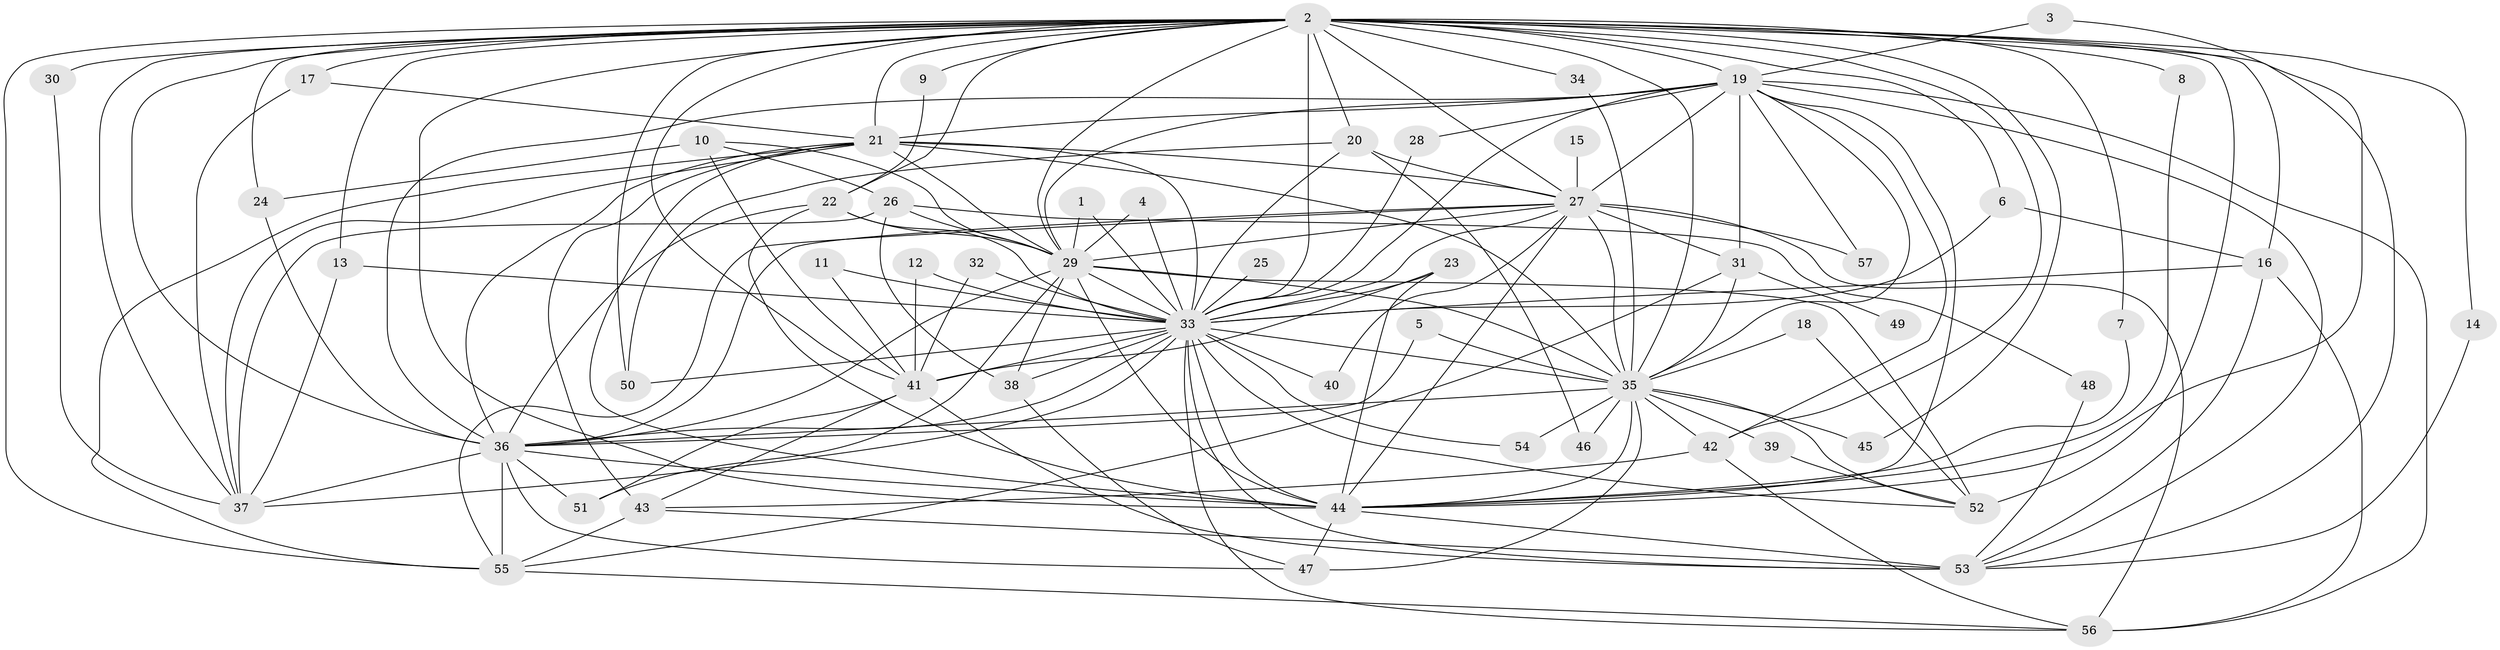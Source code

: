 // original degree distribution, {32: 0.008849557522123894, 12: 0.008849557522123894, 40: 0.008849557522123894, 21: 0.008849557522123894, 19: 0.02654867256637168, 18: 0.017699115044247787, 13: 0.008849557522123894, 3: 0.21238938053097345, 2: 0.5309734513274337, 8: 0.008849557522123894, 5: 0.035398230088495575, 10: 0.008849557522123894, 6: 0.02654867256637168, 4: 0.07964601769911504, 7: 0.008849557522123894}
// Generated by graph-tools (version 1.1) at 2025/25/03/09/25 03:25:39]
// undirected, 57 vertices, 164 edges
graph export_dot {
graph [start="1"]
  node [color=gray90,style=filled];
  1;
  2;
  3;
  4;
  5;
  6;
  7;
  8;
  9;
  10;
  11;
  12;
  13;
  14;
  15;
  16;
  17;
  18;
  19;
  20;
  21;
  22;
  23;
  24;
  25;
  26;
  27;
  28;
  29;
  30;
  31;
  32;
  33;
  34;
  35;
  36;
  37;
  38;
  39;
  40;
  41;
  42;
  43;
  44;
  45;
  46;
  47;
  48;
  49;
  50;
  51;
  52;
  53;
  54;
  55;
  56;
  57;
  1 -- 29 [weight=1.0];
  1 -- 33 [weight=1.0];
  2 -- 6 [weight=1.0];
  2 -- 7 [weight=1.0];
  2 -- 8 [weight=1.0];
  2 -- 9 [weight=1.0];
  2 -- 13 [weight=1.0];
  2 -- 14 [weight=1.0];
  2 -- 16 [weight=1.0];
  2 -- 17 [weight=1.0];
  2 -- 19 [weight=3.0];
  2 -- 20 [weight=1.0];
  2 -- 21 [weight=2.0];
  2 -- 22 [weight=1.0];
  2 -- 24 [weight=1.0];
  2 -- 27 [weight=2.0];
  2 -- 29 [weight=2.0];
  2 -- 30 [weight=1.0];
  2 -- 33 [weight=3.0];
  2 -- 34 [weight=1.0];
  2 -- 35 [weight=2.0];
  2 -- 36 [weight=2.0];
  2 -- 37 [weight=1.0];
  2 -- 41 [weight=1.0];
  2 -- 42 [weight=1.0];
  2 -- 44 [weight=3.0];
  2 -- 45 [weight=1.0];
  2 -- 50 [weight=2.0];
  2 -- 52 [weight=1.0];
  2 -- 53 [weight=1.0];
  2 -- 55 [weight=1.0];
  3 -- 19 [weight=1.0];
  3 -- 44 [weight=1.0];
  4 -- 29 [weight=1.0];
  4 -- 33 [weight=1.0];
  5 -- 35 [weight=1.0];
  5 -- 36 [weight=1.0];
  6 -- 16 [weight=1.0];
  6 -- 33 [weight=1.0];
  7 -- 44 [weight=1.0];
  8 -- 44 [weight=1.0];
  9 -- 22 [weight=1.0];
  10 -- 24 [weight=1.0];
  10 -- 26 [weight=1.0];
  10 -- 29 [weight=1.0];
  10 -- 41 [weight=1.0];
  11 -- 33 [weight=1.0];
  11 -- 41 [weight=1.0];
  12 -- 33 [weight=1.0];
  12 -- 41 [weight=1.0];
  13 -- 33 [weight=1.0];
  13 -- 37 [weight=1.0];
  14 -- 53 [weight=1.0];
  15 -- 27 [weight=1.0];
  16 -- 33 [weight=1.0];
  16 -- 53 [weight=1.0];
  16 -- 56 [weight=1.0];
  17 -- 21 [weight=1.0];
  17 -- 37 [weight=1.0];
  18 -- 35 [weight=1.0];
  18 -- 52 [weight=2.0];
  19 -- 21 [weight=1.0];
  19 -- 27 [weight=2.0];
  19 -- 28 [weight=1.0];
  19 -- 29 [weight=1.0];
  19 -- 31 [weight=1.0];
  19 -- 33 [weight=1.0];
  19 -- 35 [weight=1.0];
  19 -- 36 [weight=1.0];
  19 -- 42 [weight=1.0];
  19 -- 44 [weight=2.0];
  19 -- 53 [weight=1.0];
  19 -- 56 [weight=1.0];
  19 -- 57 [weight=1.0];
  20 -- 27 [weight=1.0];
  20 -- 33 [weight=1.0];
  20 -- 46 [weight=1.0];
  20 -- 50 [weight=1.0];
  21 -- 27 [weight=1.0];
  21 -- 29 [weight=1.0];
  21 -- 33 [weight=1.0];
  21 -- 35 [weight=1.0];
  21 -- 36 [weight=1.0];
  21 -- 37 [weight=1.0];
  21 -- 43 [weight=1.0];
  21 -- 44 [weight=1.0];
  21 -- 55 [weight=1.0];
  22 -- 29 [weight=1.0];
  22 -- 33 [weight=1.0];
  22 -- 36 [weight=1.0];
  22 -- 44 [weight=1.0];
  23 -- 33 [weight=2.0];
  23 -- 41 [weight=1.0];
  23 -- 44 [weight=1.0];
  24 -- 36 [weight=1.0];
  25 -- 33 [weight=1.0];
  26 -- 29 [weight=1.0];
  26 -- 37 [weight=1.0];
  26 -- 38 [weight=1.0];
  26 -- 48 [weight=1.0];
  27 -- 29 [weight=1.0];
  27 -- 31 [weight=1.0];
  27 -- 33 [weight=1.0];
  27 -- 35 [weight=3.0];
  27 -- 36 [weight=1.0];
  27 -- 40 [weight=1.0];
  27 -- 44 [weight=1.0];
  27 -- 55 [weight=1.0];
  27 -- 56 [weight=1.0];
  27 -- 57 [weight=1.0];
  28 -- 33 [weight=1.0];
  29 -- 33 [weight=1.0];
  29 -- 35 [weight=1.0];
  29 -- 36 [weight=1.0];
  29 -- 38 [weight=1.0];
  29 -- 44 [weight=1.0];
  29 -- 51 [weight=1.0];
  29 -- 52 [weight=1.0];
  30 -- 37 [weight=1.0];
  31 -- 35 [weight=1.0];
  31 -- 49 [weight=1.0];
  31 -- 55 [weight=1.0];
  32 -- 33 [weight=2.0];
  32 -- 41 [weight=1.0];
  33 -- 35 [weight=1.0];
  33 -- 36 [weight=3.0];
  33 -- 37 [weight=1.0];
  33 -- 38 [weight=1.0];
  33 -- 40 [weight=2.0];
  33 -- 41 [weight=1.0];
  33 -- 44 [weight=1.0];
  33 -- 50 [weight=1.0];
  33 -- 52 [weight=1.0];
  33 -- 53 [weight=2.0];
  33 -- 54 [weight=1.0];
  33 -- 56 [weight=1.0];
  34 -- 35 [weight=1.0];
  35 -- 36 [weight=1.0];
  35 -- 39 [weight=1.0];
  35 -- 42 [weight=1.0];
  35 -- 44 [weight=1.0];
  35 -- 45 [weight=1.0];
  35 -- 46 [weight=1.0];
  35 -- 47 [weight=1.0];
  35 -- 52 [weight=1.0];
  35 -- 54 [weight=1.0];
  36 -- 37 [weight=1.0];
  36 -- 44 [weight=1.0];
  36 -- 47 [weight=1.0];
  36 -- 51 [weight=1.0];
  36 -- 55 [weight=1.0];
  38 -- 47 [weight=1.0];
  39 -- 52 [weight=1.0];
  41 -- 43 [weight=1.0];
  41 -- 51 [weight=1.0];
  41 -- 53 [weight=1.0];
  42 -- 43 [weight=1.0];
  42 -- 56 [weight=1.0];
  43 -- 53 [weight=1.0];
  43 -- 55 [weight=1.0];
  44 -- 47 [weight=1.0];
  44 -- 53 [weight=1.0];
  48 -- 53 [weight=1.0];
  55 -- 56 [weight=1.0];
}
